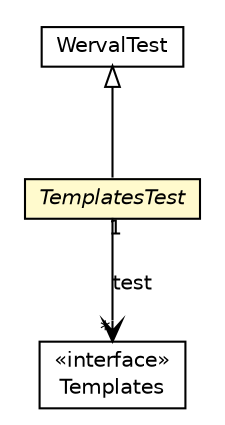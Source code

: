 #!/usr/local/bin/dot
#
# Class diagram 
# Generated by UMLGraph version R5_6-24-gf6e263 (http://www.umlgraph.org/)
#

digraph G {
	edge [fontname="Helvetica",fontsize=10,labelfontname="Helvetica",labelfontsize=10];
	node [fontname="Helvetica",fontsize=10,shape=plaintext];
	nodesep=0.25;
	ranksep=0.5;
	// io.werval.api.templates.Templates
	c38353 [label=<<table title="io.werval.api.templates.Templates" border="0" cellborder="1" cellspacing="0" cellpadding="2" port="p" href="../../api/templates/Templates.html">
		<tr><td><table border="0" cellspacing="0" cellpadding="1">
<tr><td align="center" balign="center"> &#171;interface&#187; </td></tr>
<tr><td align="center" balign="center"> Templates </td></tr>
		</table></td></tr>
		</table>>, URL="../../api/templates/Templates.html", fontname="Helvetica", fontcolor="black", fontsize=10.0];
	// io.werval.test.WervalTest
	c38450 [label=<<table title="io.werval.test.WervalTest" border="0" cellborder="1" cellspacing="0" cellpadding="2" port="p" href="../WervalTest.html">
		<tr><td><table border="0" cellspacing="0" cellpadding="1">
<tr><td align="center" balign="center"> WervalTest </td></tr>
		</table></td></tr>
		</table>>, URL="../WervalTest.html", fontname="Helvetica", fontcolor="black", fontsize=10.0];
	// io.werval.test.templates.TemplatesTest
	c38454 [label=<<table title="io.werval.test.templates.TemplatesTest" border="0" cellborder="1" cellspacing="0" cellpadding="2" port="p" bgcolor="lemonChiffon" href="./TemplatesTest.html">
		<tr><td><table border="0" cellspacing="0" cellpadding="1">
<tr><td align="center" balign="center"><font face="Helvetica-Oblique"> TemplatesTest </font></td></tr>
		</table></td></tr>
		</table>>, URL="./TemplatesTest.html", fontname="Helvetica", fontcolor="black", fontsize=10.0];
	//io.werval.test.templates.TemplatesTest extends io.werval.test.WervalTest
	c38450:p -> c38454:p [dir=back,arrowtail=empty];
	// io.werval.test.templates.TemplatesTest NAVASSOC io.werval.api.templates.Templates
	c38454:p -> c38353:p [taillabel="1", label="test", headlabel="*", fontname="Helvetica", fontcolor="black", fontsize=10.0, color="black", arrowhead=open];
}

